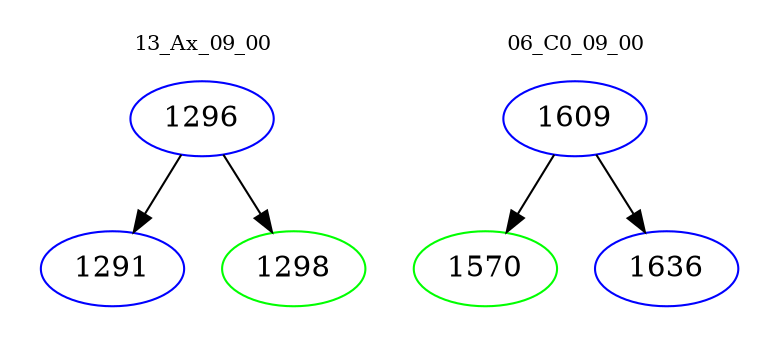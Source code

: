 digraph{
subgraph cluster_0 {
color = white
label = "13_Ax_09_00";
fontsize=10;
T0_1296 [label="1296", color="blue"]
T0_1296 -> T0_1291 [color="black"]
T0_1291 [label="1291", color="blue"]
T0_1296 -> T0_1298 [color="black"]
T0_1298 [label="1298", color="green"]
}
subgraph cluster_1 {
color = white
label = "06_C0_09_00";
fontsize=10;
T1_1609 [label="1609", color="blue"]
T1_1609 -> T1_1570 [color="black"]
T1_1570 [label="1570", color="green"]
T1_1609 -> T1_1636 [color="black"]
T1_1636 [label="1636", color="blue"]
}
}
